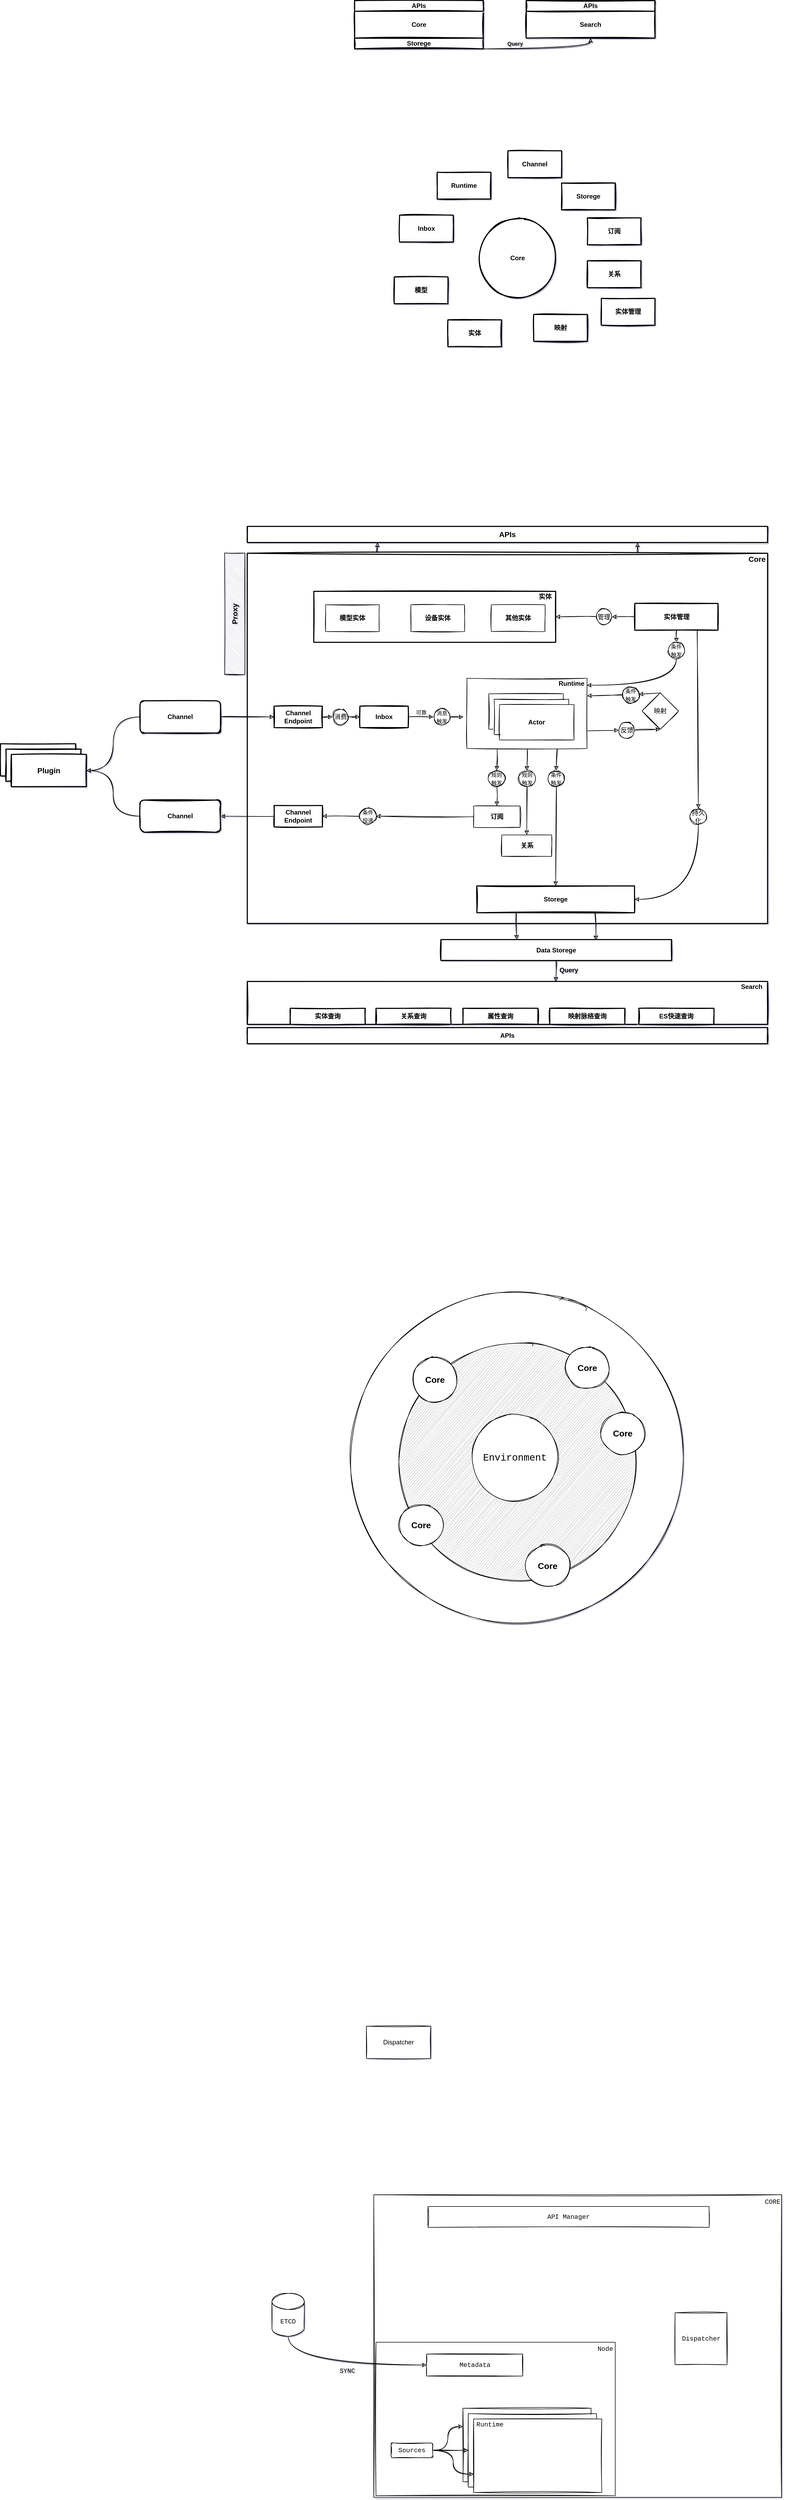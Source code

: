 <mxfile>
    <diagram id="UZr99QGXlJv9sP9Astqp" name="Page-1">
        <mxGraphModel dx="1113" dy="4008" grid="0" gridSize="10" guides="1" tooltips="1" connect="1" arrows="1" fold="1" page="1" pageScale="1" pageWidth="2339" pageHeight="3300" background="#ffffff" math="0" shadow="1">
            <root>
                <mxCell id="0"/>
                <mxCell id="1" parent="0"/>
                <mxCell id="174" value="" style="rounded=0;whiteSpace=wrap;html=1;fillColor=#FFFFFF;strokeColor=#000000;sketch=1;" vertex="1" parent="1">
                    <mxGeometry x="845.75" y="3423" width="760.25" height="564" as="geometry"/>
                </mxCell>
                <mxCell id="2" style="edgeStyle=orthogonalEdgeStyle;curved=1;rounded=0;orthogonalLoop=1;jettySize=auto;html=1;exitX=0.25;exitY=0;exitDx=0;exitDy=0;entryX=0.25;entryY=1;entryDx=0;entryDy=0;strokeColor=#000000;sketch=1;" parent="1" source="4" target="64" edge="1">
                    <mxGeometry relative="1" as="geometry"/>
                </mxCell>
                <mxCell id="3" style="edgeStyle=orthogonalEdgeStyle;curved=1;rounded=0;orthogonalLoop=1;jettySize=auto;html=1;exitX=0.75;exitY=0;exitDx=0;exitDy=0;entryX=0.75;entryY=1;entryDx=0;entryDy=0;strokeColor=#000000;sketch=1;" parent="1" source="4" target="64" edge="1">
                    <mxGeometry relative="1" as="geometry"/>
                </mxCell>
                <mxCell id="4" value="" style="rounded=0;whiteSpace=wrap;html=1;strokeColor=#000000;strokeWidth=2;fillColor=#FFFFFF;sketch=1;" parent="1" vertex="1">
                    <mxGeometry x="610" y="364" width="970" height="690" as="geometry"/>
                </mxCell>
                <mxCell id="5" value="&lt;font color=&quot;#000000&quot;&gt;&lt;b&gt;实体&lt;/b&gt;&lt;/font&gt;" style="rounded=0;whiteSpace=wrap;html=1;fillColor=#FFFFFF;strokeWidth=2;strokeColor=#000000;sketch=1;" parent="1" vertex="1">
                    <mxGeometry x="984" y="-71" width="100" height="50" as="geometry"/>
                </mxCell>
                <mxCell id="6" value="&lt;font color=&quot;#000000&quot;&gt;&lt;b&gt;订阅&lt;/b&gt;&lt;/font&gt;" style="rounded=0;whiteSpace=wrap;html=1;fillColor=#FFFFFF;strokeWidth=2;strokeColor=#000000;sketch=1;" parent="1" vertex="1">
                    <mxGeometry x="1244" y="-261" width="100" height="50" as="geometry"/>
                </mxCell>
                <mxCell id="7" value="&lt;font color=&quot;#000000&quot;&gt;&lt;b&gt;模型&lt;/b&gt;&lt;/font&gt;" style="rounded=0;whiteSpace=wrap;html=1;fillColor=#FFFFFF;strokeWidth=2;strokeColor=#000000;sketch=1;" parent="1" vertex="1">
                    <mxGeometry x="884" y="-151" width="100" height="50" as="geometry"/>
                </mxCell>
                <mxCell id="8" value="&lt;font color=&quot;#000000&quot;&gt;&lt;b&gt;Core&lt;/b&gt;&lt;/font&gt;" style="ellipse;whiteSpace=wrap;html=1;aspect=fixed;strokeColor=#000000;strokeWidth=2;fillColor=#FFFFFF;sketch=1;" parent="1" vertex="1">
                    <mxGeometry x="1039" y="-261" width="150" height="150" as="geometry"/>
                </mxCell>
                <mxCell id="9" value="&lt;font color=&quot;#000000&quot;&gt;&lt;b&gt;映射&lt;/b&gt;&lt;/font&gt;" style="rounded=0;whiteSpace=wrap;html=1;fillColor=#FFFFFF;strokeWidth=2;strokeColor=#000000;sketch=1;" parent="1" vertex="1">
                    <mxGeometry x="1144" y="-81" width="100" height="50" as="geometry"/>
                </mxCell>
                <mxCell id="10" value="&lt;font color=&quot;#000000&quot;&gt;&lt;b&gt;关系&lt;/b&gt;&lt;/font&gt;" style="rounded=0;whiteSpace=wrap;html=1;fillColor=#FFFFFF;strokeWidth=2;strokeColor=#000000;sketch=1;" parent="1" vertex="1">
                    <mxGeometry x="1244" y="-181" width="100" height="50" as="geometry"/>
                </mxCell>
                <mxCell id="11" value="&lt;font color=&quot;#000000&quot;&gt;&lt;b&gt;Core&lt;/b&gt;&lt;/font&gt;" style="rounded=0;whiteSpace=wrap;html=1;fillColor=#FFFFFF;strokeWidth=2;strokeColor=#000000;sketch=1;" parent="1" vertex="1">
                    <mxGeometry x="810" y="-646" width="240" height="50" as="geometry"/>
                </mxCell>
                <mxCell id="12" style="edgeStyle=orthogonalEdgeStyle;rounded=0;orthogonalLoop=1;jettySize=auto;html=1;exitX=1;exitY=1;exitDx=0;exitDy=0;entryX=0.5;entryY=1;entryDx=0;entryDy=0;strokeColor=#000000;sketch=1;curved=1;" parent="1" source="13" target="15" edge="1">
                    <mxGeometry relative="1" as="geometry">
                        <Array as="points">
                            <mxPoint x="1250" y="-576"/>
                        </Array>
                    </mxGeometry>
                </mxCell>
                <mxCell id="13" value="&lt;font color=&quot;#000000&quot;&gt;&lt;b&gt;Storege&lt;/b&gt;&lt;/font&gt;" style="rounded=0;whiteSpace=wrap;html=1;fillColor=#FFFFFF;strokeWidth=2;strokeColor=#000000;sketch=1;" parent="1" vertex="1">
                    <mxGeometry x="810" y="-596" width="240" height="20" as="geometry"/>
                </mxCell>
                <mxCell id="14" value="&lt;font color=&quot;#000000&quot;&gt;&lt;b&gt;APIs&lt;/b&gt;&lt;/font&gt;" style="rounded=0;whiteSpace=wrap;html=1;fillColor=#FFFFFF;strokeWidth=2;strokeColor=#000000;sketch=1;" parent="1" vertex="1">
                    <mxGeometry x="810" y="-666" width="240" height="20" as="geometry"/>
                </mxCell>
                <mxCell id="15" value="&lt;font color=&quot;#000000&quot;&gt;&lt;b&gt;Search&lt;/b&gt;&lt;/font&gt;" style="rounded=0;whiteSpace=wrap;html=1;fillColor=#FFFFFF;strokeWidth=2;strokeColor=#000000;sketch=1;" parent="1" vertex="1">
                    <mxGeometry x="1130" y="-646" width="240" height="50" as="geometry"/>
                </mxCell>
                <mxCell id="16" value="&lt;font color=&quot;#000000&quot;&gt;&lt;b&gt;APIs&lt;/b&gt;&lt;/font&gt;" style="rounded=0;whiteSpace=wrap;html=1;fillColor=#FFFFFF;strokeWidth=2;strokeColor=#000000;sketch=1;" parent="1" vertex="1">
                    <mxGeometry x="1130" y="-666" width="240" height="20" as="geometry"/>
                </mxCell>
                <mxCell id="17" value="&lt;b&gt;&lt;font color=&quot;#000000&quot; style=&quot;font-size: 10px&quot;&gt;Query&lt;/font&gt;&lt;/b&gt;" style="text;html=1;align=center;verticalAlign=middle;resizable=0;points=[];autosize=1;strokeColor=none;sketch=1;" parent="1" vertex="1">
                    <mxGeometry x="1089" y="-596" width="40" height="20" as="geometry"/>
                </mxCell>
                <mxCell id="18" value="&lt;font color=&quot;#000000&quot;&gt;&lt;b&gt;Inbox&lt;/b&gt;&lt;/font&gt;" style="rounded=0;whiteSpace=wrap;html=1;fillColor=#FFFFFF;strokeWidth=2;strokeColor=#000000;sketch=1;" parent="1" vertex="1">
                    <mxGeometry x="894" y="-266" width="100" height="50" as="geometry"/>
                </mxCell>
                <mxCell id="19" value="&lt;font color=&quot;#000000&quot;&gt;&lt;b&gt;Runtime&lt;/b&gt;&lt;/font&gt;" style="rounded=0;whiteSpace=wrap;html=1;fillColor=#FFFFFF;strokeWidth=2;strokeColor=#000000;sketch=1;" parent="1" vertex="1">
                    <mxGeometry x="964" y="-346" width="100" height="50" as="geometry"/>
                </mxCell>
                <mxCell id="20" value="&lt;font color=&quot;#000000&quot;&gt;&lt;b&gt;Channel&lt;/b&gt;&lt;/font&gt;" style="rounded=0;whiteSpace=wrap;html=1;fillColor=#FFFFFF;strokeWidth=2;strokeColor=#000000;sketch=1;" parent="1" vertex="1">
                    <mxGeometry x="1096" y="-386" width="100" height="50" as="geometry"/>
                </mxCell>
                <mxCell id="21" value="&lt;font color=&quot;#000000&quot;&gt;&lt;b&gt;实体管理&lt;/b&gt;&lt;/font&gt;" style="rounded=0;whiteSpace=wrap;html=1;fillColor=#FFFFFF;strokeWidth=2;strokeColor=#000000;sketch=1;" parent="1" vertex="1">
                    <mxGeometry x="1270" y="-111" width="100" height="50" as="geometry"/>
                </mxCell>
                <mxCell id="37" style="edgeStyle=orthogonalEdgeStyle;curved=1;rounded=0;orthogonalLoop=1;jettySize=auto;html=1;exitX=0;exitY=0.5;exitDx=0;exitDy=0;entryX=1;entryY=0.5;entryDx=0;entryDy=0;strokeColor=#000000;sketch=1;" parent="1" source="38" edge="1">
                    <mxGeometry relative="1" as="geometry">
                        <mxPoint x="850" y="854" as="targetPoint"/>
                    </mxGeometry>
                </mxCell>
                <mxCell id="43" style="edgeStyle=orthogonalEdgeStyle;curved=1;rounded=0;orthogonalLoop=1;jettySize=auto;html=1;exitX=1;exitY=0.5;exitDx=0;exitDy=0;entryX=0;entryY=0.5;entryDx=0;entryDy=0;strokeColor=#000000;sketch=1;" parent="1" source="44" edge="1">
                    <mxGeometry relative="1" as="geometry">
                        <mxPoint x="957" y="669" as="targetPoint"/>
                    </mxGeometry>
                </mxCell>
                <mxCell id="44" value="&lt;font color=&quot;#000000&quot;&gt;&lt;b&gt;Inbox&lt;/b&gt;&lt;/font&gt;" style="rounded=0;whiteSpace=wrap;html=1;fillColor=#FFFFFF;strokeWidth=2;strokeColor=#000000;sketch=1;" parent="1" vertex="1">
                    <mxGeometry x="820" y="649" width="90" height="40" as="geometry"/>
                </mxCell>
                <mxCell id="45" style="edgeStyle=orthogonalEdgeStyle;curved=1;rounded=0;orthogonalLoop=1;jettySize=auto;html=1;exitX=1;exitY=0.5;exitDx=0;exitDy=0;entryX=0;entryY=0.5;entryDx=0;entryDy=0;strokeColor=#000000;sketch=1;" parent="1" source="47" target="83" edge="1">
                    <mxGeometry relative="1" as="geometry"/>
                </mxCell>
                <mxCell id="46" style="edgeStyle=orthogonalEdgeStyle;curved=1;rounded=0;orthogonalLoop=1;jettySize=auto;html=1;exitX=0;exitY=0.5;exitDx=0;exitDy=0;entryX=1;entryY=0.5;entryDx=0;entryDy=0;strokeColor=#000000;sketch=1;" parent="1" source="47" target="102" edge="1">
                    <mxGeometry relative="1" as="geometry"/>
                </mxCell>
                <mxCell id="47" value="&lt;font color=&quot;#000000&quot;&gt;&lt;b&gt;Channel&lt;/b&gt;&lt;/font&gt;" style="rounded=1;whiteSpace=wrap;html=1;strokeColor=#000000;strokeWidth=2;fillColor=#FFFFFF;sketch=1;" parent="1" vertex="1">
                    <mxGeometry x="410" y="639" width="150" height="60" as="geometry"/>
                </mxCell>
                <mxCell id="48" style="edgeStyle=orthogonalEdgeStyle;curved=1;rounded=0;orthogonalLoop=1;jettySize=auto;html=1;exitX=1;exitY=0.5;exitDx=0;exitDy=0;strokeColor=#000000;sketch=1;" parent="1" source="49" target="44" edge="1">
                    <mxGeometry relative="1" as="geometry"/>
                </mxCell>
                <mxCell id="49" value="&lt;font color=&quot;#000000&quot;&gt;消费&lt;/font&gt;" style="ellipse;whiteSpace=wrap;html=1;aspect=fixed;strokeColor=#000000;strokeWidth=1;fillColor=#FFFFFF;sketch=1;" parent="1" vertex="1">
                    <mxGeometry x="769" y="654" width="30" height="30" as="geometry"/>
                </mxCell>
                <mxCell id="105" style="edgeStyle=none;html=1;exitX=0;exitY=0.5;exitDx=0;exitDy=0;entryX=1;entryY=0.5;entryDx=0;entryDy=0;strokeColor=#000000;sketch=1;curved=1;" parent="1" source="52" target="61" edge="1">
                    <mxGeometry relative="1" as="geometry"/>
                </mxCell>
                <mxCell id="131" style="edgeStyle=none;html=1;exitX=0.5;exitY=1;exitDx=0;exitDy=0;entryX=0.5;entryY=0;entryDx=0;entryDy=0;strokeColor=#000000;sketch=1;curved=1;" parent="1" source="52" target="130" edge="1">
                    <mxGeometry relative="1" as="geometry"/>
                </mxCell>
                <mxCell id="152" style="edgeStyle=none;html=1;exitX=0.75;exitY=1;exitDx=0;exitDy=0;strokeColor=#000000;sketch=1;curved=1;" parent="1" source="52" target="151" edge="1">
                    <mxGeometry relative="1" as="geometry"/>
                </mxCell>
                <mxCell id="52" value="&lt;font color=&quot;#000000&quot;&gt;&lt;b&gt;实体管理&lt;/b&gt;&lt;/font&gt;" style="rounded=0;whiteSpace=wrap;html=1;fillColor=#FFFFFF;strokeWidth=2;strokeColor=#000000;sketch=1;" parent="1" vertex="1">
                    <mxGeometry x="1332.5" y="457.5" width="155" height="50" as="geometry"/>
                </mxCell>
                <mxCell id="55" value="" style="rounded=0;whiteSpace=wrap;html=1;strokeColor=#000000;strokeWidth=2;fillColor=#FFFFFF;sketch=1;" parent="1" vertex="1">
                    <mxGeometry x="734" y="435" width="451" height="95" as="geometry"/>
                </mxCell>
                <mxCell id="56" value="&lt;font color=&quot;#000000&quot;&gt;&lt;b&gt;模型实体&lt;/b&gt;&lt;/font&gt;" style="rounded=0;whiteSpace=wrap;html=1;fillColor=#FFFFFF;strokeWidth=1;strokeColor=#000000;sketch=1;" parent="1" vertex="1">
                    <mxGeometry x="756" y="460" width="100" height="50" as="geometry"/>
                </mxCell>
                <mxCell id="57" value="&lt;font color=&quot;#000000&quot;&gt;&lt;b&gt;设备实体&lt;/b&gt;&lt;/font&gt;" style="rounded=0;whiteSpace=wrap;html=1;fillColor=#FFFFFF;strokeWidth=1;strokeColor=#000000;sketch=1;" parent="1" vertex="1">
                    <mxGeometry x="915" y="460" width="100" height="50" as="geometry"/>
                </mxCell>
                <mxCell id="106" style="edgeStyle=none;html=1;exitX=0;exitY=0.5;exitDx=0;exitDy=0;entryX=1;entryY=0.5;entryDx=0;entryDy=0;strokeColor=#000000;sketch=1;curved=1;" parent="1" source="61" target="55" edge="1">
                    <mxGeometry relative="1" as="geometry"/>
                </mxCell>
                <mxCell id="61" value="&lt;font color=&quot;#000000&quot;&gt;管理&lt;/font&gt;" style="ellipse;whiteSpace=wrap;html=1;aspect=fixed;strokeColor=#000000;strokeWidth=1;fillColor=#FFFFFF;sketch=1;" parent="1" vertex="1">
                    <mxGeometry x="1260" y="467.5" width="30" height="30" as="geometry"/>
                </mxCell>
                <mxCell id="62" value="&lt;font color=&quot;#000000&quot;&gt;&lt;b&gt;其他实体&lt;/b&gt;&lt;/font&gt;" style="rounded=0;whiteSpace=wrap;html=1;fillColor=#FFFFFF;strokeWidth=1;strokeColor=#000000;sketch=1;" parent="1" vertex="1">
                    <mxGeometry x="1065" y="460" width="100" height="50" as="geometry"/>
                </mxCell>
                <mxCell id="63" value="&lt;b style=&quot;color: rgb(0 , 0 , 0)&quot;&gt;实体&lt;/b&gt;" style="text;html=1;align=center;verticalAlign=middle;resizable=0;points=[];autosize=1;strokeColor=none;sketch=1;" parent="1" vertex="1">
                    <mxGeometry x="1145" y="435" width="40" height="20" as="geometry"/>
                </mxCell>
                <mxCell id="64" value="&lt;font color=&quot;#000000&quot; style=&quot;font-size: 14px&quot;&gt;&lt;b&gt;APIs&lt;/b&gt;&lt;/font&gt;" style="rounded=0;whiteSpace=wrap;html=1;strokeColor=#000000;strokeWidth=2;fillColor=#FFFFFF;sketch=1;" parent="1" vertex="1">
                    <mxGeometry x="610" y="314" width="970" height="30" as="geometry"/>
                </mxCell>
                <mxCell id="65" value="&lt;font color=&quot;#000000&quot;&gt;&lt;b&gt;Storege&lt;/b&gt;&lt;/font&gt;" style="rounded=0;whiteSpace=wrap;html=1;fillColor=#FFFFFF;strokeWidth=2;strokeColor=#000000;sketch=1;" parent="1" vertex="1">
                    <mxGeometry x="1196" y="-326" width="100" height="50" as="geometry"/>
                </mxCell>
                <mxCell id="136" style="edgeStyle=none;html=1;exitX=0.25;exitY=1;exitDx=0;exitDy=0;entryX=0.328;entryY=0;entryDx=0;entryDy=0;entryPerimeter=0;strokeColor=#000000;sketch=1;curved=1;" parent="1" source="68" target="79" edge="1">
                    <mxGeometry relative="1" as="geometry"/>
                </mxCell>
                <mxCell id="137" style="edgeStyle=none;html=1;exitX=0.75;exitY=1;exitDx=0;exitDy=0;entryX=0.672;entryY=0.026;entryDx=0;entryDy=0;entryPerimeter=0;strokeColor=#000000;sketch=1;curved=1;" parent="1" source="68" target="79" edge="1">
                    <mxGeometry relative="1" as="geometry"/>
                </mxCell>
                <mxCell id="68" value="&lt;font color=&quot;#000000&quot;&gt;&lt;b&gt;Storege&lt;/b&gt;&lt;/font&gt;" style="rounded=0;whiteSpace=wrap;html=1;fillColor=#FFFFFF;strokeWidth=2;strokeColor=#000000;sketch=1;" parent="1" vertex="1">
                    <mxGeometry x="1038" y="984" width="294" height="50" as="geometry"/>
                </mxCell>
                <mxCell id="76" style="edgeStyle=orthogonalEdgeStyle;curved=1;rounded=0;orthogonalLoop=1;jettySize=auto;html=1;exitX=1;exitY=0.5;exitDx=0;exitDy=0;strokeColor=#000000;sketch=1;" parent="1" edge="1">
                    <mxGeometry relative="1" as="geometry">
                        <mxPoint x="980" y="669" as="sourcePoint"/>
                        <mxPoint x="1013" y="669" as="targetPoint"/>
                    </mxGeometry>
                </mxCell>
                <mxCell id="78" style="edgeStyle=orthogonalEdgeStyle;curved=1;rounded=0;orthogonalLoop=1;jettySize=auto;html=1;exitX=0.5;exitY=1;exitDx=0;exitDy=0;entryX=0.593;entryY=0.003;entryDx=0;entryDy=0;entryPerimeter=0;strokeColor=#000000;sketch=1;" parent="1" source="79" target="90" edge="1">
                    <mxGeometry relative="1" as="geometry">
                        <mxPoint x="1185.68" y="1224" as="targetPoint"/>
                    </mxGeometry>
                </mxCell>
                <mxCell id="79" value="&lt;font color=&quot;#000000&quot;&gt;&lt;b&gt;Data Storege&lt;/b&gt;&lt;/font&gt;" style="rounded=0;whiteSpace=wrap;html=1;strokeColor=#000000;strokeWidth=2;fillColor=#FFFFFF;sketch=1;" parent="1" vertex="1">
                    <mxGeometry x="971" y="1084" width="430" height="39" as="geometry"/>
                </mxCell>
                <mxCell id="121" style="edgeStyle=none;html=1;exitX=1;exitY=0.5;exitDx=0;exitDy=0;entryX=0.5;entryY=1;entryDx=0;entryDy=0;strokeColor=#000000;sketch=1;curved=1;" parent="1" source="81" target="119" edge="1">
                    <mxGeometry relative="1" as="geometry"/>
                </mxCell>
                <mxCell id="81" value="&lt;font color=&quot;#000000&quot;&gt;反馈&lt;/font&gt;" style="ellipse;whiteSpace=wrap;html=1;aspect=fixed;strokeColor=#000000;strokeWidth=1;fillColor=#FFFFFF;sketch=1;" parent="1" vertex="1">
                    <mxGeometry x="1302.5" y="679" width="30" height="30" as="geometry"/>
                </mxCell>
                <mxCell id="82" style="edgeStyle=orthogonalEdgeStyle;curved=1;rounded=0;orthogonalLoop=1;jettySize=auto;html=1;exitX=1;exitY=0.5;exitDx=0;exitDy=0;entryX=0;entryY=0.5;entryDx=0;entryDy=0;strokeColor=#000000;sketch=1;" parent="1" source="83" target="49" edge="1">
                    <mxGeometry relative="1" as="geometry"/>
                </mxCell>
                <mxCell id="83" value="&lt;font color=&quot;#000000&quot;&gt;&lt;b&gt;Channel Endpoint&lt;/b&gt;&lt;/font&gt;" style="rounded=0;whiteSpace=wrap;html=1;fillColor=#FFFFFF;strokeWidth=2;strokeColor=#000000;sketch=1;" parent="1" vertex="1">
                    <mxGeometry x="660" y="649" width="90" height="40" as="geometry"/>
                </mxCell>
                <mxCell id="84" style="edgeStyle=orthogonalEdgeStyle;curved=1;rounded=0;orthogonalLoop=1;jettySize=auto;html=1;exitX=0;exitY=0.5;exitDx=0;exitDy=0;strokeColor=#000000;entryX=1;entryY=0.5;entryDx=0;entryDy=0;sketch=1;" parent="1" source="85" target="89" edge="1">
                    <mxGeometry relative="1" as="geometry">
                        <mxPoint x="550" y="854" as="targetPoint"/>
                    </mxGeometry>
                </mxCell>
                <mxCell id="85" value="&lt;font color=&quot;#000000&quot;&gt;&lt;b&gt;Channel Endpoint&lt;/b&gt;&lt;/font&gt;" style="rounded=0;whiteSpace=wrap;html=1;fillColor=#FFFFFF;strokeWidth=2;strokeColor=#000000;sketch=1;" parent="1" vertex="1">
                    <mxGeometry x="660" y="834" width="90" height="40" as="geometry"/>
                </mxCell>
                <mxCell id="86" style="edgeStyle=orthogonalEdgeStyle;curved=1;rounded=0;orthogonalLoop=1;jettySize=auto;html=1;exitX=0;exitY=0.5;exitDx=0;exitDy=0;strokeColor=#000000;sketch=1;" parent="1" source="155" target="85" edge="1">
                    <mxGeometry relative="1" as="geometry">
                        <mxPoint x="805" y="854" as="sourcePoint"/>
                    </mxGeometry>
                </mxCell>
                <mxCell id="88" style="edgeStyle=orthogonalEdgeStyle;curved=1;rounded=0;orthogonalLoop=1;jettySize=auto;html=1;exitX=0;exitY=0.5;exitDx=0;exitDy=0;entryX=1;entryY=0.5;entryDx=0;entryDy=0;strokeColor=#000000;sketch=1;" parent="1" source="89" target="102" edge="1">
                    <mxGeometry relative="1" as="geometry"/>
                </mxCell>
                <mxCell id="89" value="&lt;font color=&quot;#000000&quot;&gt;&lt;b&gt;Channel&lt;/b&gt;&lt;/font&gt;" style="rounded=1;whiteSpace=wrap;html=1;strokeColor=#000000;strokeWidth=2;fillColor=#FFFFFF;sketch=1;" parent="1" vertex="1">
                    <mxGeometry x="410" y="824" width="150" height="60" as="geometry"/>
                </mxCell>
                <mxCell id="90" value="" style="rounded=0;whiteSpace=wrap;html=1;strokeColor=#000000;strokeWidth=2;fillColor=#FFFFFF;sketch=1;" parent="1" vertex="1">
                    <mxGeometry x="610" y="1162" width="970" height="80" as="geometry"/>
                </mxCell>
                <mxCell id="91" value="&lt;b&gt;&lt;font color=&quot;#000000&quot;&gt;Query&lt;/font&gt;&lt;/b&gt;" style="text;html=1;align=center;verticalAlign=middle;resizable=0;points=[];autosize=1;strokeColor=none;sketch=1;" parent="1" vertex="1">
                    <mxGeometry x="1184" y="1131" width="50" height="20" as="geometry"/>
                </mxCell>
                <mxCell id="92" value="&lt;font color=&quot;#000000&quot;&gt;&lt;b&gt;APIs&lt;/b&gt;&lt;/font&gt;" style="rounded=0;whiteSpace=wrap;html=1;strokeColor=#000000;strokeWidth=2;fillColor=#FFFFFF;sketch=1;" parent="1" vertex="1">
                    <mxGeometry x="610" y="1248" width="970" height="30" as="geometry"/>
                </mxCell>
                <mxCell id="93" value="&lt;b&gt;&lt;font color=&quot;#000000&quot;&gt;实体查询&lt;/font&gt;&lt;/b&gt;" style="rounded=0;whiteSpace=wrap;html=1;strokeColor=#000000;strokeWidth=2;fillColor=#FFFFFF;sketch=1;" parent="1" vertex="1">
                    <mxGeometry x="690" y="1212" width="140" height="30" as="geometry"/>
                </mxCell>
                <mxCell id="94" value="&lt;b&gt;&lt;font color=&quot;#000000&quot;&gt;关系查询&lt;/font&gt;&lt;/b&gt;" style="rounded=0;whiteSpace=wrap;html=1;strokeColor=#000000;strokeWidth=2;fillColor=#FFFFFF;sketch=1;" parent="1" vertex="1">
                    <mxGeometry x="850" y="1212" width="140" height="30" as="geometry"/>
                </mxCell>
                <mxCell id="95" value="&lt;b&gt;&lt;font color=&quot;#000000&quot;&gt;属性查询&lt;/font&gt;&lt;/b&gt;" style="rounded=0;whiteSpace=wrap;html=1;strokeColor=#000000;strokeWidth=2;fillColor=#FFFFFF;sketch=1;" parent="1" vertex="1">
                    <mxGeometry x="1012" y="1212" width="140" height="30" as="geometry"/>
                </mxCell>
                <mxCell id="96" value="&lt;b&gt;&lt;font color=&quot;#000000&quot;&gt;映射脉络查询&lt;/font&gt;&lt;/b&gt;" style="rounded=0;whiteSpace=wrap;html=1;strokeColor=#000000;strokeWidth=2;fillColor=#FFFFFF;sketch=1;" parent="1" vertex="1">
                    <mxGeometry x="1174" y="1212" width="140" height="30" as="geometry"/>
                </mxCell>
                <mxCell id="97" value="&lt;b&gt;&lt;font color=&quot;#000000&quot;&gt;ES快速查询&lt;/font&gt;&lt;/b&gt;" style="rounded=0;whiteSpace=wrap;html=1;strokeColor=#000000;strokeWidth=2;fillColor=#FFFFFF;sketch=1;" parent="1" vertex="1">
                    <mxGeometry x="1340" y="1212" width="140" height="30" as="geometry"/>
                </mxCell>
                <mxCell id="98" value="&lt;b style=&quot;color: rgb(0 , 0 , 0)&quot;&gt;Search&lt;/b&gt;" style="text;html=1;align=center;verticalAlign=middle;resizable=0;points=[];autosize=1;strokeColor=none;sketch=1;" parent="1" vertex="1">
                    <mxGeometry x="1520" y="1162" width="60" height="20" as="geometry"/>
                </mxCell>
                <mxCell id="99" value="" style="group;sketch=1;" parent="1" vertex="1" connectable="0">
                    <mxGeometry x="150" y="719" width="160" height="80" as="geometry"/>
                </mxCell>
                <mxCell id="100" value="" style="rounded=0;whiteSpace=wrap;html=1;strokeColor=#000000;strokeWidth=2;fillColor=#FFFFFF;sketch=1;" parent="99" vertex="1">
                    <mxGeometry width="140" height="60" as="geometry"/>
                </mxCell>
                <mxCell id="101" value="" style="rounded=0;whiteSpace=wrap;html=1;strokeColor=#000000;strokeWidth=2;fillColor=#FFFFFF;sketch=1;" parent="99" vertex="1">
                    <mxGeometry x="10" y="10" width="140" height="60" as="geometry"/>
                </mxCell>
                <mxCell id="102" value="&lt;b&gt;&lt;font color=&quot;#000000&quot; style=&quot;font-size: 14px&quot;&gt;Plugin&lt;/font&gt;&lt;/b&gt;" style="rounded=0;whiteSpace=wrap;html=1;strokeColor=#000000;strokeWidth=2;fillColor=#FFFFFF;sketch=1;" parent="99" vertex="1">
                    <mxGeometry x="20" y="20" width="140" height="60" as="geometry"/>
                </mxCell>
                <mxCell id="103" value="&lt;b style=&quot;color: rgb(0 , 0 , 0)&quot;&gt;&lt;font style=&quot;font-size: 14px&quot;&gt;Core&lt;/font&gt;&lt;/b&gt;" style="text;html=1;align=center;verticalAlign=middle;resizable=0;points=[];autosize=1;strokeColor=none;sketch=1;" parent="1" vertex="1">
                    <mxGeometry x="1539" y="365" width="42" height="19" as="geometry"/>
                </mxCell>
                <mxCell id="104" value="&lt;font color=&quot;#000000&quot; style=&quot;font-size: 10px&quot;&gt;可靠&lt;/font&gt;" style="text;html=1;align=center;verticalAlign=middle;resizable=0;points=[];autosize=1;strokeColor=none;sketch=1;" parent="1" vertex="1">
                    <mxGeometry x="919" y="651" width="30" height="19" as="geometry"/>
                </mxCell>
                <mxCell id="122" style="edgeStyle=none;html=1;exitX=1;exitY=0.75;exitDx=0;exitDy=0;entryX=0;entryY=0.5;entryDx=0;entryDy=0;strokeColor=#000000;sketch=1;curved=1;" parent="1" source="109" target="81" edge="1">
                    <mxGeometry relative="1" as="geometry"/>
                </mxCell>
                <mxCell id="134" style="edgeStyle=none;html=1;exitX=0.75;exitY=1;exitDx=0;exitDy=0;entryX=0.5;entryY=0;entryDx=0;entryDy=0;strokeColor=#000000;sketch=1;curved=1;" parent="1" source="109" target="133" edge="1">
                    <mxGeometry relative="1" as="geometry"/>
                </mxCell>
                <mxCell id="141" style="edgeStyle=none;html=1;exitX=0.5;exitY=1;exitDx=0;exitDy=0;entryX=0.5;entryY=0;entryDx=0;entryDy=0;strokeColor=#000000;sketch=1;curved=1;" parent="1" source="109" target="140" edge="1">
                    <mxGeometry relative="1" as="geometry"/>
                </mxCell>
                <mxCell id="150" style="edgeStyle=orthogonalEdgeStyle;curved=1;html=1;exitX=0.25;exitY=1;exitDx=0;exitDy=0;entryX=0.5;entryY=0;entryDx=0;entryDy=0;strokeColor=#000000;sketch=1;" parent="1" source="109" target="147" edge="1">
                    <mxGeometry relative="1" as="geometry"/>
                </mxCell>
                <mxCell id="109" value="" style="rounded=0;whiteSpace=wrap;html=1;fillColor=#FFFFFF;strokeColor=#000000;sketch=1;" parent="1" vertex="1">
                    <mxGeometry x="1019.5" y="597" width="224" height="131" as="geometry"/>
                </mxCell>
                <mxCell id="36" value="&lt;font color=&quot;#000000&quot;&gt;&lt;b&gt;Runtime&lt;/b&gt;&lt;/font&gt;" style="text;html=1;align=center;verticalAlign=middle;resizable=0;points=[];autosize=1;strokeColor=none;sketch=1;" parent="1" vertex="1">
                    <mxGeometry x="1184" y="597" width="60" height="20" as="geometry"/>
                </mxCell>
                <mxCell id="125" style="edgeStyle=none;html=1;exitX=0.5;exitY=0;exitDx=0;exitDy=0;strokeColor=#000000;sketch=1;curved=1;" parent="1" source="119" target="124" edge="1">
                    <mxGeometry relative="1" as="geometry"/>
                </mxCell>
                <mxCell id="119" value="&lt;span style=&quot;color: rgb(0 , 0 , 0)&quot;&gt;映射&lt;/span&gt;" style="rhombus;whiteSpace=wrap;html=1;strokeColor=#000000;strokeWidth=1;fillColor=#FFFFFF;sketch=1;" parent="1" vertex="1">
                    <mxGeometry x="1346" y="624" width="68" height="68" as="geometry"/>
                </mxCell>
                <mxCell id="126" style="edgeStyle=none;html=1;exitX=0;exitY=0.5;exitDx=0;exitDy=0;entryX=1;entryY=0.25;entryDx=0;entryDy=0;strokeColor=#000000;sketch=1;curved=1;" parent="1" source="124" target="109" edge="1">
                    <mxGeometry relative="1" as="geometry"/>
                </mxCell>
                <mxCell id="124" value="&lt;font color=&quot;#000000&quot; style=&quot;font-size: 10px&quot;&gt;条件&lt;br&gt;触发&lt;/font&gt;" style="ellipse;whiteSpace=wrap;html=1;aspect=fixed;strokeColor=#000000;strokeWidth=1;fillColor=#FFFFFF;sketch=1;" parent="1" vertex="1">
                    <mxGeometry x="1310" y="613" width="30" height="30" as="geometry"/>
                </mxCell>
                <mxCell id="132" style="edgeStyle=orthogonalEdgeStyle;curved=1;html=1;exitX=0.5;exitY=1;exitDx=0;exitDy=0;entryX=0.983;entryY=0.65;entryDx=0;entryDy=0;entryPerimeter=0;strokeColor=#000000;sketch=1;" parent="1" source="130" target="36" edge="1">
                    <mxGeometry relative="1" as="geometry"/>
                </mxCell>
                <mxCell id="130" value="&lt;font color=&quot;#000000&quot; style=&quot;font-size: 10px&quot;&gt;条件&lt;br&gt;触发&lt;/font&gt;" style="ellipse;whiteSpace=wrap;html=1;aspect=fixed;strokeColor=#000000;strokeWidth=1;fillColor=#FFFFFF;sketch=1;" parent="1" vertex="1">
                    <mxGeometry x="1395" y="530" width="30" height="30" as="geometry"/>
                </mxCell>
                <mxCell id="135" style="edgeStyle=none;html=1;exitX=0.5;exitY=1;exitDx=0;exitDy=0;entryX=0.5;entryY=0;entryDx=0;entryDy=0;strokeColor=#000000;sketch=1;curved=1;" parent="1" source="133" target="68" edge="1">
                    <mxGeometry relative="1" as="geometry"/>
                </mxCell>
                <mxCell id="133" value="&lt;font color=&quot;#000000&quot; style=&quot;font-size: 10px&quot;&gt;条件&lt;br&gt;触发&lt;/font&gt;" style="ellipse;whiteSpace=wrap;html=1;aspect=fixed;strokeColor=#000000;strokeWidth=1;fillColor=#FFFFFF;sketch=1;" parent="1" vertex="1">
                    <mxGeometry x="1171" y="769" width="30" height="30" as="geometry"/>
                </mxCell>
                <mxCell id="27" value="&lt;font color=&quot;#000000&quot;&gt;&lt;b&gt;关系&lt;/b&gt;&lt;/font&gt;" style="rounded=0;whiteSpace=wrap;html=1;fillColor=#FFFFFF;strokeWidth=1;strokeColor=#000000;sketch=1;" parent="1" vertex="1">
                    <mxGeometry x="1084.5" y="889" width="93" height="40" as="geometry"/>
                </mxCell>
                <mxCell id="38" value="&lt;font color=&quot;#000000&quot;&gt;&lt;b&gt;订阅&lt;/b&gt;&lt;/font&gt;" style="rounded=0;whiteSpace=wrap;html=1;fillColor=#FFFFFF;strokeWidth=1;strokeColor=#000000;sketch=1;" parent="1" vertex="1">
                    <mxGeometry x="1032" y="835" width="86.5" height="40" as="geometry"/>
                </mxCell>
                <mxCell id="142" style="edgeStyle=none;html=1;exitX=0.5;exitY=1;exitDx=0;exitDy=0;entryX=0.5;entryY=0;entryDx=0;entryDy=0;strokeColor=#000000;sketch=1;curved=1;" parent="1" source="140" target="27" edge="1">
                    <mxGeometry relative="1" as="geometry"/>
                </mxCell>
                <mxCell id="140" value="&lt;font color=&quot;#000000&quot; style=&quot;font-size: 10px&quot;&gt;规则&lt;br&gt;触发&lt;/font&gt;" style="ellipse;whiteSpace=wrap;html=1;aspect=fixed;strokeColor=#000000;strokeWidth=1;fillColor=#FFFFFF;sketch=1;" parent="1" vertex="1">
                    <mxGeometry x="1116.5" y="769" width="30" height="30" as="geometry"/>
                </mxCell>
                <mxCell id="149" value="" style="edgeStyle=orthogonalEdgeStyle;curved=1;html=1;strokeColor=#000000;sketch=1;" parent="1" source="147" target="38" edge="1">
                    <mxGeometry relative="1" as="geometry"/>
                </mxCell>
                <mxCell id="147" value="&lt;font color=&quot;#000000&quot; style=&quot;font-size: 10px&quot;&gt;规则&lt;br&gt;触发&lt;/font&gt;" style="ellipse;whiteSpace=wrap;html=1;aspect=fixed;strokeColor=#000000;strokeWidth=1;fillColor=#FFFFFF;sketch=1;" parent="1" vertex="1">
                    <mxGeometry x="1060.25" y="769" width="30" height="30" as="geometry"/>
                </mxCell>
                <mxCell id="153" style="edgeStyle=orthogonalEdgeStyle;curved=1;html=1;exitX=0.5;exitY=1;exitDx=0;exitDy=0;entryX=1;entryY=0.5;entryDx=0;entryDy=0;strokeColor=#000000;sketch=1;" parent="1" source="151" target="68" edge="1">
                    <mxGeometry relative="1" as="geometry"/>
                </mxCell>
                <mxCell id="151" value="&lt;font color=&quot;#000000&quot;&gt;持久化&lt;/font&gt;" style="ellipse;whiteSpace=wrap;html=1;aspect=fixed;strokeColor=#000000;strokeWidth=1;fillColor=#FFFFFF;sketch=1;" parent="1" vertex="1">
                    <mxGeometry x="1436" y="840" width="30" height="30" as="geometry"/>
                </mxCell>
                <mxCell id="154" value="&lt;span style=&quot;color: rgb(0 , 0 , 0) ; font-size: 10px&quot;&gt;消息&lt;/span&gt;&lt;br style=&quot;color: rgb(0 , 0 , 0) ; font-size: 10px&quot;&gt;&lt;span style=&quot;color: rgb(0 , 0 , 0) ; font-size: 10px&quot;&gt;触发&lt;/span&gt;" style="ellipse;whiteSpace=wrap;html=1;aspect=fixed;strokeColor=#000000;strokeWidth=1;fillColor=#FFFFFF;sketch=1;" parent="1" vertex="1">
                    <mxGeometry x="958" y="654" width="30" height="30" as="geometry"/>
                </mxCell>
                <mxCell id="155" value="&lt;font style=&quot;font-size: 10px&quot;&gt;&lt;span style=&quot;color: rgb(0 , 0 , 0)&quot;&gt;条件&lt;/span&gt;&lt;br style=&quot;color: rgb(0 , 0 , 0)&quot;&gt;&lt;span style=&quot;color: rgb(0 , 0 , 0)&quot;&gt;投递&lt;/span&gt;&lt;/font&gt;" style="ellipse;whiteSpace=wrap;html=1;aspect=fixed;strokeColor=#000000;strokeWidth=1;fillColor=#FFFFFF;sketch=1;" parent="1" vertex="1">
                    <mxGeometry x="820" y="839" width="30" height="30" as="geometry"/>
                </mxCell>
                <mxCell id="156" value="" style="rounded=0;whiteSpace=wrap;html=1;strokeColor=#000000;strokeWidth=1;fillColor=#FFFFFF;sketch=1;" parent="1" vertex="1">
                    <mxGeometry x="1060.25" y="626" width="139" height="66" as="geometry"/>
                </mxCell>
                <mxCell id="157" value="" style="rounded=0;whiteSpace=wrap;html=1;strokeColor=#000000;strokeWidth=1;fillColor=#FFFFFF;sketch=1;" parent="1" vertex="1">
                    <mxGeometry x="1070.25" y="636" width="139" height="66" as="geometry"/>
                </mxCell>
                <mxCell id="158" value="&lt;b&gt;&lt;font color=&quot;#000000&quot;&gt;Actor&lt;/font&gt;&lt;/b&gt;" style="rounded=0;whiteSpace=wrap;html=1;strokeColor=#000000;strokeWidth=1;fillColor=#FFFFFF;sketch=1;" parent="1" vertex="1">
                    <mxGeometry x="1080.25" y="646" width="139" height="66" as="geometry"/>
                </mxCell>
                <mxCell id="160" value="" style="ellipse;whiteSpace=wrap;html=1;aspect=fixed;sketch=1;" parent="1" vertex="1">
                    <mxGeometry x="810" y="1747" width="605" height="605" as="geometry"/>
                </mxCell>
                <mxCell id="161" value="" style="ellipse;whiteSpace=wrap;html=1;aspect=fixed;fillColor=#B3B3B3;sketch=1;" parent="1" vertex="1">
                    <mxGeometry x="898.75" y="1842" width="430.5" height="430.5" as="geometry"/>
                </mxCell>
                <mxCell id="162" value="&lt;font color=&quot;#000000&quot; style=&quot;font-size: 18px&quot; face=&quot;Courier New&quot;&gt;Environment&lt;/font&gt;" style="ellipse;whiteSpace=wrap;html=1;aspect=fixed;fillColor=#FFFFFF;sketch=1;" parent="1" vertex="1">
                    <mxGeometry x="1031" y="1971.5" width="156" height="156" as="geometry"/>
                </mxCell>
                <mxCell id="163" value="&lt;b&gt;&lt;font style=&quot;font-size: 16px&quot; color=&quot;#000000&quot;&gt;Core&lt;/font&gt;&lt;/b&gt;" style="ellipse;whiteSpace=wrap;html=1;aspect=fixed;fillColor=#FFFFFF;sketch=1;" parent="1" vertex="1">
                    <mxGeometry x="919.5" y="1864" width="80" height="80" as="geometry"/>
                </mxCell>
                <mxCell id="164" value="&lt;b&gt;&lt;font style=&quot;font-size: 16px&quot; color=&quot;#000000&quot;&gt;Core&lt;/font&gt;&lt;/b&gt;" style="ellipse;whiteSpace=wrap;html=1;aspect=fixed;fillColor=#FFFFFF;sketch=1;" parent="1" vertex="1">
                    <mxGeometry x="894" y="2135" width="80" height="80" as="geometry"/>
                </mxCell>
                <mxCell id="165" value="&lt;b&gt;&lt;font style=&quot;font-size: 16px&quot; color=&quot;#000000&quot;&gt;Core&lt;/font&gt;&lt;/b&gt;" style="ellipse;whiteSpace=wrap;html=1;aspect=fixed;fillColor=#FFFFFF;sketch=1;" parent="1" vertex="1">
                    <mxGeometry x="1204" y="1842" width="80" height="80" as="geometry"/>
                </mxCell>
                <mxCell id="166" value="&lt;b&gt;&lt;font style=&quot;font-size: 16px&quot; color=&quot;#000000&quot;&gt;Core&lt;/font&gt;&lt;/b&gt;" style="ellipse;whiteSpace=wrap;html=1;aspect=fixed;fillColor=#FFFFFF;sketch=1;" parent="1" vertex="1">
                    <mxGeometry x="1270" y="1964" width="80" height="80" as="geometry"/>
                </mxCell>
                <mxCell id="167" value="&lt;b&gt;&lt;font style=&quot;font-size: 16px&quot; color=&quot;#000000&quot;&gt;Core&lt;/font&gt;&lt;/b&gt;" style="ellipse;whiteSpace=wrap;html=1;aspect=fixed;fillColor=#FFFFFF;sketch=1;" parent="1" vertex="1">
                    <mxGeometry x="1130" y="2211" width="80" height="80" as="geometry"/>
                </mxCell>
                <mxCell id="168" value="&lt;b&gt;&lt;font style=&quot;font-size: 18px&quot; color=&quot;#ffffff&quot;&gt;Runtime&lt;/font&gt;&lt;/b&gt;" style="text;html=1;align=center;verticalAlign=middle;resizable=0;points=[];autosize=1;strokeColor=none;sketch=1;" parent="1" vertex="1">
                    <mxGeometry x="1080.25" y="1785" width="82" height="20" as="geometry"/>
                </mxCell>
                <mxCell id="169" value="&lt;b&gt;&lt;font color=&quot;#000000&quot; style=&quot;font-size: 14px&quot;&gt;Proxy&lt;/font&gt;&lt;/b&gt;" style="rounded=0;whiteSpace=wrap;html=1;fillColor=#F0F0F0;strokeColor=#000000;rotation=-90;sketch=1;" parent="1" vertex="1">
                    <mxGeometry x="473.25" y="457.75" width="226.5" height="38" as="geometry"/>
                </mxCell>
                <mxCell id="171" value="&lt;font color=&quot;#000000&quot;&gt;Dispatcher&lt;/font&gt;" style="rounded=0;whiteSpace=wrap;html=1;fillColor=#FFFFFF;strokeColor=#000000;sketch=1;" vertex="1" parent="1">
                    <mxGeometry x="832" y="3109" width="120" height="60" as="geometry"/>
                </mxCell>
                <mxCell id="172" value="" style="rounded=0;whiteSpace=wrap;html=1;fillColor=#FFFFFF;strokeColor=#000000;sketch=1;" vertex="1" parent="1">
                    <mxGeometry x="850" y="3698" width="446" height="286" as="geometry"/>
                </mxCell>
                <mxCell id="176" value="&lt;font face=&quot;Courier New&quot;&gt;CORE&lt;/font&gt;" style="text;html=1;align=center;verticalAlign=middle;resizable=0;points=[];autosize=1;strokeColor=none;fillColor=none;fontColor=#000000;" vertex="1" parent="1">
                    <mxGeometry x="1569" y="3426" width="39" height="19" as="geometry"/>
                </mxCell>
                <mxCell id="177" value="" style="rounded=0;whiteSpace=wrap;html=1;fillColor=#FFFFFF;strokeColor=#000000;sketch=1;" vertex="1" parent="1">
                    <mxGeometry x="1012" y="3821" width="239" height="137" as="geometry"/>
                </mxCell>
                <mxCell id="178" value="" style="rounded=0;whiteSpace=wrap;html=1;fillColor=#FFFFFF;strokeColor=#000000;sketch=1;" vertex="1" parent="1">
                    <mxGeometry x="1022" y="3831" width="239" height="137" as="geometry"/>
                </mxCell>
                <mxCell id="179" value="" style="rounded=0;whiteSpace=wrap;html=1;fillColor=#FFFFFF;strokeColor=#000000;sketch=1;" vertex="1" parent="1">
                    <mxGeometry x="1032" y="3841" width="239" height="137" as="geometry"/>
                </mxCell>
                <mxCell id="180" value="Node" style="text;html=1;align=center;verticalAlign=middle;resizable=0;points=[];autosize=1;strokeColor=none;fillColor=none;fontFamily=Courier New;fontColor=#000000;" vertex="1" parent="1">
                    <mxGeometry x="1257" y="3702" width="39" height="18" as="geometry"/>
                </mxCell>
                <mxCell id="181" value="Runtime" style="text;html=1;align=center;verticalAlign=middle;resizable=0;points=[];autosize=1;strokeColor=none;fillColor=none;fontFamily=Courier New;fontColor=#000000;" vertex="1" parent="1">
                    <mxGeometry x="1032" y="3843" width="60" height="18" as="geometry"/>
                </mxCell>
                <mxCell id="182" value="Metadata" style="rounded=0;whiteSpace=wrap;html=1;sketch=1;fontFamily=Courier New;fontColor=#000000;strokeColor=#000000;fillColor=#FFFFFF;" vertex="1" parent="1">
                    <mxGeometry x="944.5" y="3720" width="179" height="41" as="geometry"/>
                </mxCell>
                <mxCell id="184" style="edgeStyle=orthogonalEdgeStyle;curved=1;sketch=1;html=1;exitX=0.5;exitY=1;exitDx=0;exitDy=0;exitPerimeter=0;entryX=0;entryY=0.5;entryDx=0;entryDy=0;fontFamily=Courier New;fontColor=#000000;strokeColor=#000000;" edge="1" parent="1" source="183" target="182">
                    <mxGeometry relative="1" as="geometry"/>
                </mxCell>
                <mxCell id="183" value="ETCD" style="shape=cylinder3;whiteSpace=wrap;html=1;boundedLbl=1;backgroundOutline=1;size=15;sketch=1;fontFamily=Courier New;fontColor=#000000;strokeColor=#000000;fillColor=#FFFFFF;" vertex="1" parent="1">
                    <mxGeometry x="656" y="3607" width="60" height="80" as="geometry"/>
                </mxCell>
                <mxCell id="185" value="SYNC" style="text;html=1;align=center;verticalAlign=middle;resizable=0;points=[];autosize=1;strokeColor=none;fillColor=none;fontFamily=Courier New;fontColor=#000000;" vertex="1" parent="1">
                    <mxGeometry x="776" y="3743" width="39" height="18" as="geometry"/>
                </mxCell>
                <mxCell id="188" style="edgeStyle=orthogonalEdgeStyle;curved=1;sketch=1;html=1;exitX=1;exitY=0.5;exitDx=0;exitDy=0;entryX=0;entryY=0.5;entryDx=0;entryDy=0;fontFamily=Courier New;fontColor=#000000;strokeColor=#000000;" edge="1" parent="1" source="187" target="178">
                    <mxGeometry relative="1" as="geometry"/>
                </mxCell>
                <mxCell id="189" style="edgeStyle=orthogonalEdgeStyle;curved=1;sketch=1;html=1;exitX=1;exitY=0.5;exitDx=0;exitDy=0;entryX=0;entryY=0.25;entryDx=0;entryDy=0;fontFamily=Courier New;fontColor=#000000;strokeColor=#000000;" edge="1" parent="1" source="187" target="177">
                    <mxGeometry relative="1" as="geometry"/>
                </mxCell>
                <mxCell id="190" style="edgeStyle=orthogonalEdgeStyle;curved=1;sketch=1;html=1;exitX=1;exitY=0.5;exitDx=0;exitDy=0;entryX=0;entryY=0.75;entryDx=0;entryDy=0;fontFamily=Courier New;fontColor=#000000;strokeColor=#000000;" edge="1" parent="1" source="187" target="179">
                    <mxGeometry relative="1" as="geometry"/>
                </mxCell>
                <mxCell id="187" value="Sources" style="rounded=1;whiteSpace=wrap;html=1;sketch=1;fontFamily=Courier New;fontColor=#000000;strokeColor=#000000;fillColor=#FFFFFF;" vertex="1" parent="1">
                    <mxGeometry x="878" y="3885.75" width="78" height="27.5" as="geometry"/>
                </mxCell>
                <mxCell id="191" value="API Manager" style="rounded=0;whiteSpace=wrap;html=1;sketch=1;fontFamily=Courier New;fontColor=#000000;strokeColor=#000000;fillColor=#FFFFFF;" vertex="1" parent="1">
                    <mxGeometry x="947" y="3445" width="524" height="39" as="geometry"/>
                </mxCell>
                <mxCell id="192" value="Dispatcher" style="whiteSpace=wrap;html=1;aspect=fixed;sketch=1;fontFamily=Courier New;fontColor=#000000;strokeColor=#000000;fillColor=#FFFFFF;" vertex="1" parent="1">
                    <mxGeometry x="1407.5" y="3643" width="97" height="97" as="geometry"/>
                </mxCell>
            </root>
        </mxGraphModel>
    </diagram>
</mxfile>